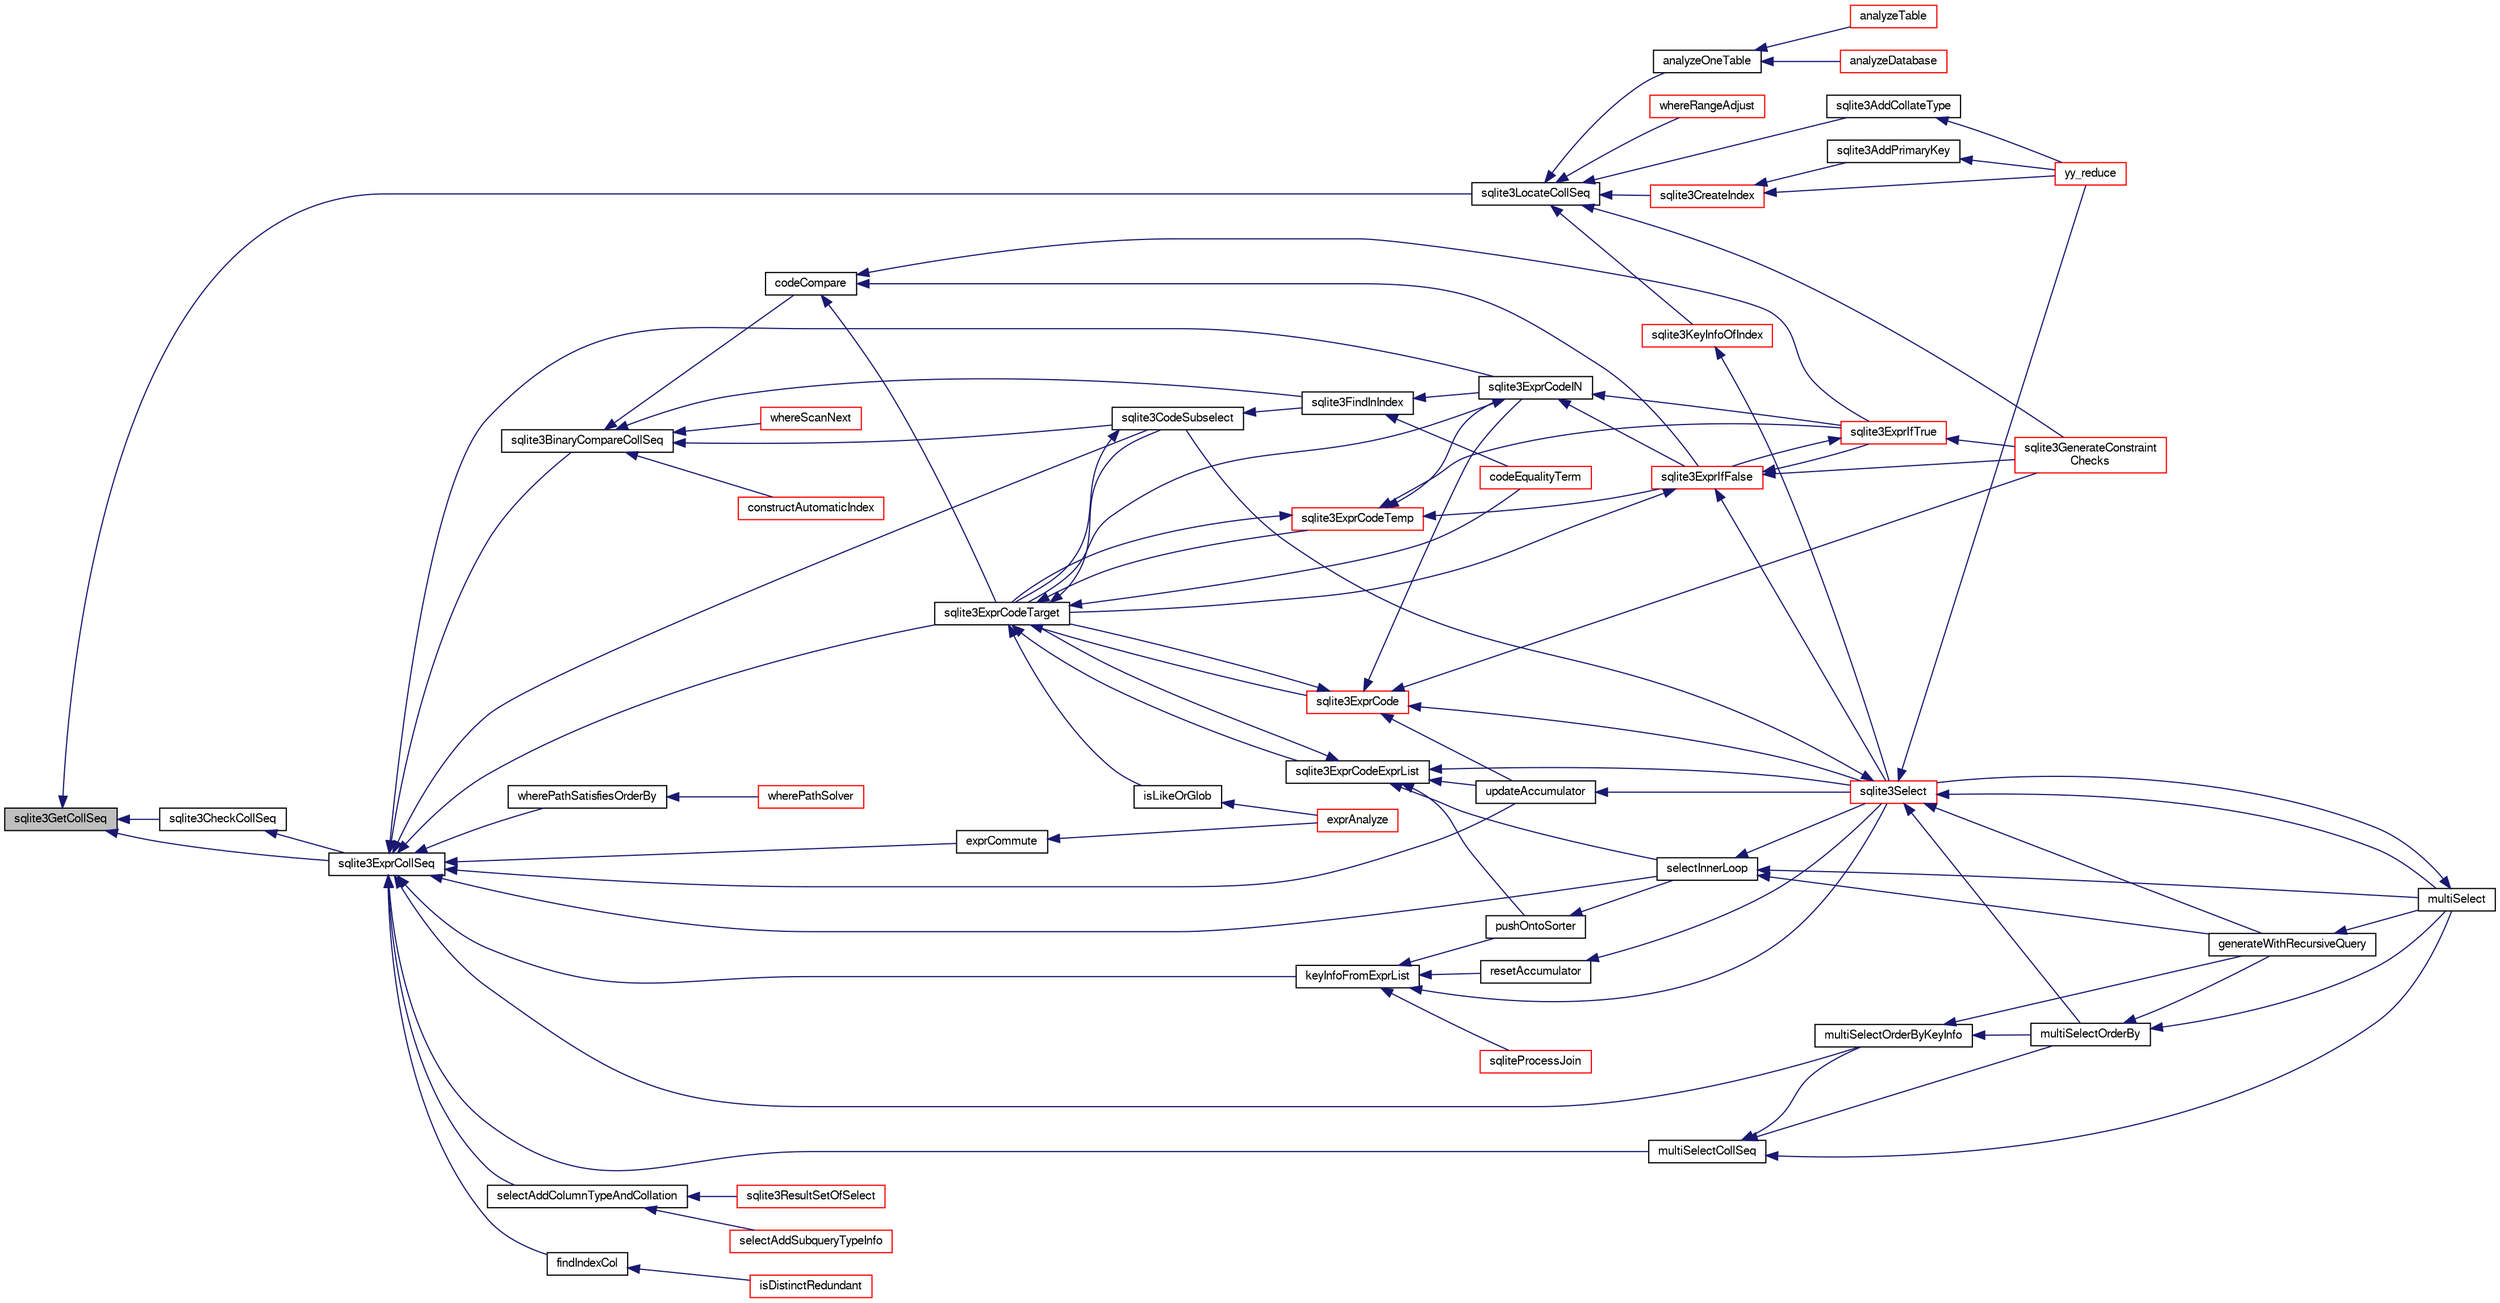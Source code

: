 digraph "sqlite3GetCollSeq"
{
  edge [fontname="FreeSans",fontsize="10",labelfontname="FreeSans",labelfontsize="10"];
  node [fontname="FreeSans",fontsize="10",shape=record];
  rankdir="LR";
  Node557010 [label="sqlite3GetCollSeq",height=0.2,width=0.4,color="black", fillcolor="grey75", style="filled", fontcolor="black"];
  Node557010 -> Node557011 [dir="back",color="midnightblue",fontsize="10",style="solid",fontname="FreeSans"];
  Node557011 [label="sqlite3ExprCollSeq",height=0.2,width=0.4,color="black", fillcolor="white", style="filled",URL="$sqlite3_8c.html#af36e271ed5ce13d4f2d088a766529574"];
  Node557011 -> Node557012 [dir="back",color="midnightblue",fontsize="10",style="solid",fontname="FreeSans"];
  Node557012 [label="sqlite3BinaryCompareCollSeq",height=0.2,width=0.4,color="black", fillcolor="white", style="filled",URL="$sqlite3_8c.html#ad736cef22bdf857cc89b9411ffca6af6"];
  Node557012 -> Node557013 [dir="back",color="midnightblue",fontsize="10",style="solid",fontname="FreeSans"];
  Node557013 [label="codeCompare",height=0.2,width=0.4,color="black", fillcolor="white", style="filled",URL="$sqlite3_8c.html#a8cca26a71db22ffabf292736aefd31a9"];
  Node557013 -> Node557014 [dir="back",color="midnightblue",fontsize="10",style="solid",fontname="FreeSans"];
  Node557014 [label="sqlite3ExprCodeTarget",height=0.2,width=0.4,color="black", fillcolor="white", style="filled",URL="$sqlite3_8c.html#a4f308397a0a3ed299ed31aaa1ae2a293"];
  Node557014 -> Node557015 [dir="back",color="midnightblue",fontsize="10",style="solid",fontname="FreeSans"];
  Node557015 [label="sqlite3CodeSubselect",height=0.2,width=0.4,color="black", fillcolor="white", style="filled",URL="$sqlite3_8c.html#aa69b46d2204a1d1b110107a1be12ee0c"];
  Node557015 -> Node557016 [dir="back",color="midnightblue",fontsize="10",style="solid",fontname="FreeSans"];
  Node557016 [label="sqlite3FindInIndex",height=0.2,width=0.4,color="black", fillcolor="white", style="filled",URL="$sqlite3_8c.html#af7d8c56ab0231f44bb5f87b3fafeffb2"];
  Node557016 -> Node557017 [dir="back",color="midnightblue",fontsize="10",style="solid",fontname="FreeSans"];
  Node557017 [label="sqlite3ExprCodeIN",height=0.2,width=0.4,color="black", fillcolor="white", style="filled",URL="$sqlite3_8c.html#ad9cf4f5b5ffb90c24a4a0900c8626193"];
  Node557017 -> Node557014 [dir="back",color="midnightblue",fontsize="10",style="solid",fontname="FreeSans"];
  Node557017 -> Node557018 [dir="back",color="midnightblue",fontsize="10",style="solid",fontname="FreeSans"];
  Node557018 [label="sqlite3ExprIfTrue",height=0.2,width=0.4,color="red", fillcolor="white", style="filled",URL="$sqlite3_8c.html#ad93a55237c23e1b743ab1f59df1a1444"];
  Node557018 -> Node557020 [dir="back",color="midnightblue",fontsize="10",style="solid",fontname="FreeSans"];
  Node557020 [label="sqlite3ExprIfFalse",height=0.2,width=0.4,color="red", fillcolor="white", style="filled",URL="$sqlite3_8c.html#af97ecccb5d56e321e118414b08f65b71"];
  Node557020 -> Node557014 [dir="back",color="midnightblue",fontsize="10",style="solid",fontname="FreeSans"];
  Node557020 -> Node557018 [dir="back",color="midnightblue",fontsize="10",style="solid",fontname="FreeSans"];
  Node557020 -> Node557047 [dir="back",color="midnightblue",fontsize="10",style="solid",fontname="FreeSans"];
  Node557047 [label="sqlite3GenerateConstraint\lChecks",height=0.2,width=0.4,color="red", fillcolor="white", style="filled",URL="$sqlite3_8c.html#aef639c1e6a0c0a67ca6e7690ad931bd2"];
  Node557020 -> Node557053 [dir="back",color="midnightblue",fontsize="10",style="solid",fontname="FreeSans"];
  Node557053 [label="sqlite3Select",height=0.2,width=0.4,color="red", fillcolor="white", style="filled",URL="$sqlite3_8c.html#a2465ee8c956209ba4b272477b7c21a45"];
  Node557053 -> Node557015 [dir="back",color="midnightblue",fontsize="10",style="solid",fontname="FreeSans"];
  Node557053 -> Node557055 [dir="back",color="midnightblue",fontsize="10",style="solid",fontname="FreeSans"];
  Node557055 [label="generateWithRecursiveQuery",height=0.2,width=0.4,color="black", fillcolor="white", style="filled",URL="$sqlite3_8c.html#ade2c3663fa9c3b9676507984b9483942"];
  Node557055 -> Node557056 [dir="back",color="midnightblue",fontsize="10",style="solid",fontname="FreeSans"];
  Node557056 [label="multiSelect",height=0.2,width=0.4,color="black", fillcolor="white", style="filled",URL="$sqlite3_8c.html#a6456c61f3d9b2389738753cedfa24fa7"];
  Node557056 -> Node557053 [dir="back",color="midnightblue",fontsize="10",style="solid",fontname="FreeSans"];
  Node557053 -> Node557056 [dir="back",color="midnightblue",fontsize="10",style="solid",fontname="FreeSans"];
  Node557053 -> Node557057 [dir="back",color="midnightblue",fontsize="10",style="solid",fontname="FreeSans"];
  Node557057 [label="multiSelectOrderBy",height=0.2,width=0.4,color="black", fillcolor="white", style="filled",URL="$sqlite3_8c.html#afcdb8488c6f4dfdadaf9f04bca35b808"];
  Node557057 -> Node557055 [dir="back",color="midnightblue",fontsize="10",style="solid",fontname="FreeSans"];
  Node557057 -> Node557056 [dir="back",color="midnightblue",fontsize="10",style="solid",fontname="FreeSans"];
  Node557053 -> Node557025 [dir="back",color="midnightblue",fontsize="10",style="solid",fontname="FreeSans"];
  Node557025 [label="yy_reduce",height=0.2,width=0.4,color="red", fillcolor="white", style="filled",URL="$sqlite3_8c.html#a7c419a9b25711c666a9a2449ef377f14"];
  Node557018 -> Node557047 [dir="back",color="midnightblue",fontsize="10",style="solid",fontname="FreeSans"];
  Node557017 -> Node557020 [dir="back",color="midnightblue",fontsize="10",style="solid",fontname="FreeSans"];
  Node557016 -> Node557060 [dir="back",color="midnightblue",fontsize="10",style="solid",fontname="FreeSans"];
  Node557060 [label="codeEqualityTerm",height=0.2,width=0.4,color="red", fillcolor="white", style="filled",URL="$sqlite3_8c.html#ad88a57073f031452c9843e97f15acc47"];
  Node557015 -> Node557014 [dir="back",color="midnightblue",fontsize="10",style="solid",fontname="FreeSans"];
  Node557014 -> Node557062 [dir="back",color="midnightblue",fontsize="10",style="solid",fontname="FreeSans"];
  Node557062 [label="sqlite3ExprCodeTemp",height=0.2,width=0.4,color="red", fillcolor="white", style="filled",URL="$sqlite3_8c.html#a3bc5c1ccb3c5851847e2aeb4a84ae1fc"];
  Node557062 -> Node557017 [dir="back",color="midnightblue",fontsize="10",style="solid",fontname="FreeSans"];
  Node557062 -> Node557014 [dir="back",color="midnightblue",fontsize="10",style="solid",fontname="FreeSans"];
  Node557062 -> Node557018 [dir="back",color="midnightblue",fontsize="10",style="solid",fontname="FreeSans"];
  Node557062 -> Node557020 [dir="back",color="midnightblue",fontsize="10",style="solid",fontname="FreeSans"];
  Node557014 -> Node557063 [dir="back",color="midnightblue",fontsize="10",style="solid",fontname="FreeSans"];
  Node557063 [label="sqlite3ExprCode",height=0.2,width=0.4,color="red", fillcolor="white", style="filled",URL="$sqlite3_8c.html#a75f270fb0b111b86924cca4ea507b417"];
  Node557063 -> Node557017 [dir="back",color="midnightblue",fontsize="10",style="solid",fontname="FreeSans"];
  Node557063 -> Node557014 [dir="back",color="midnightblue",fontsize="10",style="solid",fontname="FreeSans"];
  Node557063 -> Node557047 [dir="back",color="midnightblue",fontsize="10",style="solid",fontname="FreeSans"];
  Node557063 -> Node557071 [dir="back",color="midnightblue",fontsize="10",style="solid",fontname="FreeSans"];
  Node557071 [label="updateAccumulator",height=0.2,width=0.4,color="black", fillcolor="white", style="filled",URL="$sqlite3_8c.html#a1681660dd3ecd50c8727d6e56a537bd9"];
  Node557071 -> Node557053 [dir="back",color="midnightblue",fontsize="10",style="solid",fontname="FreeSans"];
  Node557063 -> Node557053 [dir="back",color="midnightblue",fontsize="10",style="solid",fontname="FreeSans"];
  Node557014 -> Node557072 [dir="back",color="midnightblue",fontsize="10",style="solid",fontname="FreeSans"];
  Node557072 [label="sqlite3ExprCodeExprList",height=0.2,width=0.4,color="black", fillcolor="white", style="filled",URL="$sqlite3_8c.html#a05b2b3dc3de7565de24eb3a2ff4e9566"];
  Node557072 -> Node557014 [dir="back",color="midnightblue",fontsize="10",style="solid",fontname="FreeSans"];
  Node557072 -> Node557073 [dir="back",color="midnightblue",fontsize="10",style="solid",fontname="FreeSans"];
  Node557073 [label="pushOntoSorter",height=0.2,width=0.4,color="black", fillcolor="white", style="filled",URL="$sqlite3_8c.html#a4555397beb584a386e7739cf022a6651"];
  Node557073 -> Node557074 [dir="back",color="midnightblue",fontsize="10",style="solid",fontname="FreeSans"];
  Node557074 [label="selectInnerLoop",height=0.2,width=0.4,color="black", fillcolor="white", style="filled",URL="$sqlite3_8c.html#ababe0933661ebe67eb0e6074bb1fd411"];
  Node557074 -> Node557055 [dir="back",color="midnightblue",fontsize="10",style="solid",fontname="FreeSans"];
  Node557074 -> Node557056 [dir="back",color="midnightblue",fontsize="10",style="solid",fontname="FreeSans"];
  Node557074 -> Node557053 [dir="back",color="midnightblue",fontsize="10",style="solid",fontname="FreeSans"];
  Node557072 -> Node557074 [dir="back",color="midnightblue",fontsize="10",style="solid",fontname="FreeSans"];
  Node557072 -> Node557071 [dir="back",color="midnightblue",fontsize="10",style="solid",fontname="FreeSans"];
  Node557072 -> Node557053 [dir="back",color="midnightblue",fontsize="10",style="solid",fontname="FreeSans"];
  Node557014 -> Node557075 [dir="back",color="midnightblue",fontsize="10",style="solid",fontname="FreeSans"];
  Node557075 [label="isLikeOrGlob",height=0.2,width=0.4,color="black", fillcolor="white", style="filled",URL="$sqlite3_8c.html#a6c38e495198bf8976f68d1a6ebd74a50"];
  Node557075 -> Node557076 [dir="back",color="midnightblue",fontsize="10",style="solid",fontname="FreeSans"];
  Node557076 [label="exprAnalyze",height=0.2,width=0.4,color="red", fillcolor="white", style="filled",URL="$sqlite3_8c.html#acb10e48c9a4184a4edd9bfd5b14ad0b7"];
  Node557014 -> Node557060 [dir="back",color="midnightblue",fontsize="10",style="solid",fontname="FreeSans"];
  Node557013 -> Node557018 [dir="back",color="midnightblue",fontsize="10",style="solid",fontname="FreeSans"];
  Node557013 -> Node557020 [dir="back",color="midnightblue",fontsize="10",style="solid",fontname="FreeSans"];
  Node557012 -> Node557016 [dir="back",color="midnightblue",fontsize="10",style="solid",fontname="FreeSans"];
  Node557012 -> Node557015 [dir="back",color="midnightblue",fontsize="10",style="solid",fontname="FreeSans"];
  Node557012 -> Node557084 [dir="back",color="midnightblue",fontsize="10",style="solid",fontname="FreeSans"];
  Node557084 [label="whereScanNext",height=0.2,width=0.4,color="red", fillcolor="white", style="filled",URL="$sqlite3_8c.html#a9e9c2943f8e78b0d225912d165bdaee2"];
  Node557012 -> Node557049 [dir="back",color="midnightblue",fontsize="10",style="solid",fontname="FreeSans"];
  Node557049 [label="constructAutomaticIndex",height=0.2,width=0.4,color="red", fillcolor="white", style="filled",URL="$sqlite3_8c.html#aad43d38bc718f4c8e8d0dd8f33ed526f"];
  Node557011 -> Node557015 [dir="back",color="midnightblue",fontsize="10",style="solid",fontname="FreeSans"];
  Node557011 -> Node557017 [dir="back",color="midnightblue",fontsize="10",style="solid",fontname="FreeSans"];
  Node557011 -> Node557014 [dir="back",color="midnightblue",fontsize="10",style="solid",fontname="FreeSans"];
  Node557011 -> Node557074 [dir="back",color="midnightblue",fontsize="10",style="solid",fontname="FreeSans"];
  Node557011 -> Node557090 [dir="back",color="midnightblue",fontsize="10",style="solid",fontname="FreeSans"];
  Node557090 [label="keyInfoFromExprList",height=0.2,width=0.4,color="black", fillcolor="white", style="filled",URL="$sqlite3_8c.html#a68913ccee48e2f0a6d5161eda353c2ac"];
  Node557090 -> Node557091 [dir="back",color="midnightblue",fontsize="10",style="solid",fontname="FreeSans"];
  Node557091 [label="sqliteProcessJoin",height=0.2,width=0.4,color="red", fillcolor="white", style="filled",URL="$sqlite3_8c.html#a4c90acd601941efc455f7b09a7f9d6a9"];
  Node557090 -> Node557073 [dir="back",color="midnightblue",fontsize="10",style="solid",fontname="FreeSans"];
  Node557090 -> Node557106 [dir="back",color="midnightblue",fontsize="10",style="solid",fontname="FreeSans"];
  Node557106 [label="resetAccumulator",height=0.2,width=0.4,color="black", fillcolor="white", style="filled",URL="$sqlite3_8c.html#aaaebef1047a9d25a999511df2be67151"];
  Node557106 -> Node557053 [dir="back",color="midnightblue",fontsize="10",style="solid",fontname="FreeSans"];
  Node557090 -> Node557053 [dir="back",color="midnightblue",fontsize="10",style="solid",fontname="FreeSans"];
  Node557011 -> Node557107 [dir="back",color="midnightblue",fontsize="10",style="solid",fontname="FreeSans"];
  Node557107 [label="selectAddColumnTypeAndCollation",height=0.2,width=0.4,color="black", fillcolor="white", style="filled",URL="$sqlite3_8c.html#af0d3e812ed68a0aabcc6cfeeb0ac523f"];
  Node557107 -> Node557103 [dir="back",color="midnightblue",fontsize="10",style="solid",fontname="FreeSans"];
  Node557103 [label="sqlite3ResultSetOfSelect",height=0.2,width=0.4,color="red", fillcolor="white", style="filled",URL="$sqlite3_8c.html#ade35a86757654a36498d74152aa2fda8"];
  Node557107 -> Node557108 [dir="back",color="midnightblue",fontsize="10",style="solid",fontname="FreeSans"];
  Node557108 [label="selectAddSubqueryTypeInfo",height=0.2,width=0.4,color="red", fillcolor="white", style="filled",URL="$sqlite3_8c.html#aa50a80693ae7262c2befdf1c0980a0a1"];
  Node557011 -> Node557110 [dir="back",color="midnightblue",fontsize="10",style="solid",fontname="FreeSans"];
  Node557110 [label="multiSelectCollSeq",height=0.2,width=0.4,color="black", fillcolor="white", style="filled",URL="$sqlite3_8c.html#aea93d5ccdcad653afbabba9a4b1ae3d8"];
  Node557110 -> Node557111 [dir="back",color="midnightblue",fontsize="10",style="solid",fontname="FreeSans"];
  Node557111 [label="multiSelectOrderByKeyInfo",height=0.2,width=0.4,color="black", fillcolor="white", style="filled",URL="$sqlite3_8c.html#a3b58e0e1740b5e4d4cbc8322541d4de8"];
  Node557111 -> Node557055 [dir="back",color="midnightblue",fontsize="10",style="solid",fontname="FreeSans"];
  Node557111 -> Node557057 [dir="back",color="midnightblue",fontsize="10",style="solid",fontname="FreeSans"];
  Node557110 -> Node557056 [dir="back",color="midnightblue",fontsize="10",style="solid",fontname="FreeSans"];
  Node557110 -> Node557057 [dir="back",color="midnightblue",fontsize="10",style="solid",fontname="FreeSans"];
  Node557011 -> Node557111 [dir="back",color="midnightblue",fontsize="10",style="solid",fontname="FreeSans"];
  Node557011 -> Node557071 [dir="back",color="midnightblue",fontsize="10",style="solid",fontname="FreeSans"];
  Node557011 -> Node557112 [dir="back",color="midnightblue",fontsize="10",style="solid",fontname="FreeSans"];
  Node557112 [label="exprCommute",height=0.2,width=0.4,color="black", fillcolor="white", style="filled",URL="$sqlite3_8c.html#ab6bc22735005ef5fc9bd51cd269f54be"];
  Node557112 -> Node557076 [dir="back",color="midnightblue",fontsize="10",style="solid",fontname="FreeSans"];
  Node557011 -> Node557113 [dir="back",color="midnightblue",fontsize="10",style="solid",fontname="FreeSans"];
  Node557113 [label="findIndexCol",height=0.2,width=0.4,color="black", fillcolor="white", style="filled",URL="$sqlite3_8c.html#a6ac4261eecc9cc8a410b6168f911893f"];
  Node557113 -> Node557078 [dir="back",color="midnightblue",fontsize="10",style="solid",fontname="FreeSans"];
  Node557078 [label="isDistinctRedundant",height=0.2,width=0.4,color="red", fillcolor="white", style="filled",URL="$sqlite3_8c.html#acfc2ade61d376596f173a8f70fea379b"];
  Node557011 -> Node557079 [dir="back",color="midnightblue",fontsize="10",style="solid",fontname="FreeSans"];
  Node557079 [label="wherePathSatisfiesOrderBy",height=0.2,width=0.4,color="black", fillcolor="white", style="filled",URL="$sqlite3_8c.html#a0d0fdea0c17942906bcb742c15cf8861"];
  Node557079 -> Node557080 [dir="back",color="midnightblue",fontsize="10",style="solid",fontname="FreeSans"];
  Node557080 [label="wherePathSolver",height=0.2,width=0.4,color="red", fillcolor="white", style="filled",URL="$sqlite3_8c.html#aebc15a04540468c220b31d00e9b29fe6"];
  Node557010 -> Node557114 [dir="back",color="midnightblue",fontsize="10",style="solid",fontname="FreeSans"];
  Node557114 [label="sqlite3LocateCollSeq",height=0.2,width=0.4,color="black", fillcolor="white", style="filled",URL="$sqlite3_8c.html#a7dda1703fcf97a8e9a556697976c90af"];
  Node557114 -> Node557115 [dir="back",color="midnightblue",fontsize="10",style="solid",fontname="FreeSans"];
  Node557115 [label="analyzeOneTable",height=0.2,width=0.4,color="black", fillcolor="white", style="filled",URL="$sqlite3_8c.html#a31d4182bf855943a5d0526dbb4987803"];
  Node557115 -> Node557116 [dir="back",color="midnightblue",fontsize="10",style="solid",fontname="FreeSans"];
  Node557116 [label="analyzeDatabase",height=0.2,width=0.4,color="red", fillcolor="white", style="filled",URL="$sqlite3_8c.html#a19f2a630f42aaa010d1b47b81f8cea18"];
  Node557115 -> Node557118 [dir="back",color="midnightblue",fontsize="10",style="solid",fontname="FreeSans"];
  Node557118 [label="analyzeTable",height=0.2,width=0.4,color="red", fillcolor="white", style="filled",URL="$sqlite3_8c.html#a85f18bcf2d42d5d6ae3033b0c49144b6"];
  Node557114 -> Node557119 [dir="back",color="midnightblue",fontsize="10",style="solid",fontname="FreeSans"];
  Node557119 [label="sqlite3AddCollateType",height=0.2,width=0.4,color="black", fillcolor="white", style="filled",URL="$sqlite3_8c.html#a1d1050da70a11a603b6a4592585e4b54"];
  Node557119 -> Node557025 [dir="back",color="midnightblue",fontsize="10",style="solid",fontname="FreeSans"];
  Node557114 -> Node557023 [dir="back",color="midnightblue",fontsize="10",style="solid",fontname="FreeSans"];
  Node557023 [label="sqlite3CreateIndex",height=0.2,width=0.4,color="red", fillcolor="white", style="filled",URL="$sqlite3_8c.html#a8dbe5e590ab6c58a8c45f34f7c81e825"];
  Node557023 -> Node557024 [dir="back",color="midnightblue",fontsize="10",style="solid",fontname="FreeSans"];
  Node557024 [label="sqlite3AddPrimaryKey",height=0.2,width=0.4,color="black", fillcolor="white", style="filled",URL="$sqlite3_8c.html#af2b0672c3379d2a7d927d210ae0ade62"];
  Node557024 -> Node557025 [dir="back",color="midnightblue",fontsize="10",style="solid",fontname="FreeSans"];
  Node557023 -> Node557025 [dir="back",color="midnightblue",fontsize="10",style="solid",fontname="FreeSans"];
  Node557114 -> Node557120 [dir="back",color="midnightblue",fontsize="10",style="solid",fontname="FreeSans"];
  Node557120 [label="sqlite3KeyInfoOfIndex",height=0.2,width=0.4,color="red", fillcolor="white", style="filled",URL="$sqlite3_8c.html#a7b4298fb8e674075dbe680baae5f451b"];
  Node557120 -> Node557053 [dir="back",color="midnightblue",fontsize="10",style="solid",fontname="FreeSans"];
  Node557114 -> Node557047 [dir="back",color="midnightblue",fontsize="10",style="solid",fontname="FreeSans"];
  Node557114 -> Node557135 [dir="back",color="midnightblue",fontsize="10",style="solid",fontname="FreeSans"];
  Node557135 [label="whereRangeAdjust",height=0.2,width=0.4,color="red", fillcolor="white", style="filled",URL="$sqlite3_8c.html#a1b94c28528c76286e51c1211e9c7ca9e"];
  Node557010 -> Node557137 [dir="back",color="midnightblue",fontsize="10",style="solid",fontname="FreeSans"];
  Node557137 [label="sqlite3CheckCollSeq",height=0.2,width=0.4,color="black", fillcolor="white", style="filled",URL="$sqlite3_8c.html#aaf12fc8e392ea73879ac89207623d813"];
  Node557137 -> Node557011 [dir="back",color="midnightblue",fontsize="10",style="solid",fontname="FreeSans"];
}
